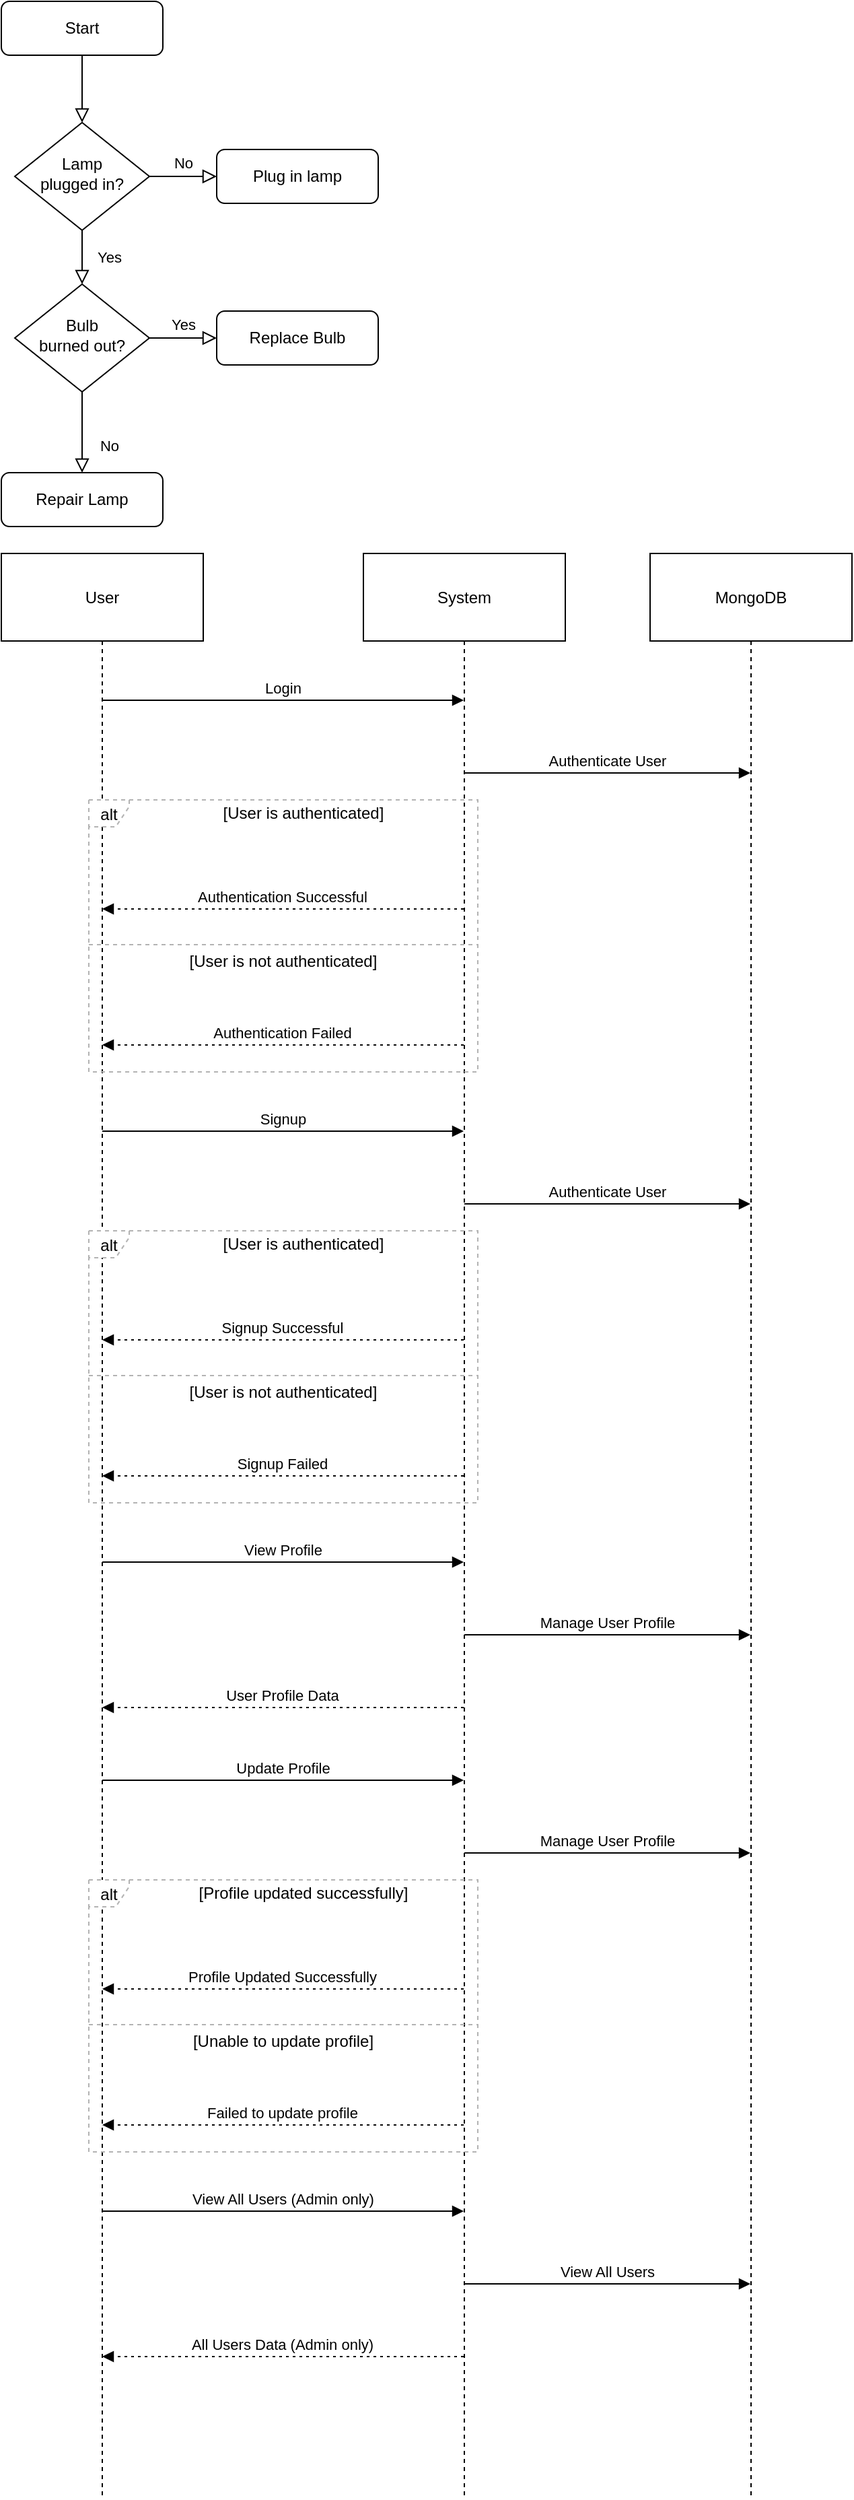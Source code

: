 <mxfile version="24.2.2" type="github">
  <diagram id="C5RBs43oDa-KdzZeNtuy" name="Page-1">
    <mxGraphModel dx="1050" dy="557" grid="1" gridSize="10" guides="1" tooltips="1" connect="1" arrows="1" fold="1" page="1" pageScale="1" pageWidth="827" pageHeight="1169" math="0" shadow="0">
      <root>
        <mxCell id="WIyWlLk6GJQsqaUBKTNV-0" />
        <mxCell id="WIyWlLk6GJQsqaUBKTNV-1" parent="WIyWlLk6GJQsqaUBKTNV-0" />
        <mxCell id="WIyWlLk6GJQsqaUBKTNV-2" value="" style="rounded=0;html=1;jettySize=auto;orthogonalLoop=1;fontSize=11;endArrow=block;endFill=0;endSize=8;strokeWidth=1;shadow=0;labelBackgroundColor=none;edgeStyle=orthogonalEdgeStyle;" parent="WIyWlLk6GJQsqaUBKTNV-1" source="WIyWlLk6GJQsqaUBKTNV-3" target="WIyWlLk6GJQsqaUBKTNV-6" edge="1">
          <mxGeometry relative="1" as="geometry" />
        </mxCell>
        <mxCell id="WIyWlLk6GJQsqaUBKTNV-3" value="Start" style="rounded=1;whiteSpace=wrap;html=1;fontSize=12;glass=0;strokeWidth=1;shadow=0;" parent="WIyWlLk6GJQsqaUBKTNV-1" vertex="1">
          <mxGeometry x="160" y="80" width="120" height="40" as="geometry" />
        </mxCell>
        <mxCell id="WIyWlLk6GJQsqaUBKTNV-4" value="Yes" style="rounded=0;html=1;jettySize=auto;orthogonalLoop=1;fontSize=11;endArrow=block;endFill=0;endSize=8;strokeWidth=1;shadow=0;labelBackgroundColor=none;edgeStyle=orthogonalEdgeStyle;" parent="WIyWlLk6GJQsqaUBKTNV-1" source="WIyWlLk6GJQsqaUBKTNV-6" target="WIyWlLk6GJQsqaUBKTNV-10" edge="1">
          <mxGeometry y="20" relative="1" as="geometry">
            <mxPoint as="offset" />
          </mxGeometry>
        </mxCell>
        <mxCell id="WIyWlLk6GJQsqaUBKTNV-5" value="No" style="edgeStyle=orthogonalEdgeStyle;rounded=0;html=1;jettySize=auto;orthogonalLoop=1;fontSize=11;endArrow=block;endFill=0;endSize=8;strokeWidth=1;shadow=0;labelBackgroundColor=none;" parent="WIyWlLk6GJQsqaUBKTNV-1" source="WIyWlLk6GJQsqaUBKTNV-6" target="WIyWlLk6GJQsqaUBKTNV-7" edge="1">
          <mxGeometry y="10" relative="1" as="geometry">
            <mxPoint as="offset" />
          </mxGeometry>
        </mxCell>
        <mxCell id="WIyWlLk6GJQsqaUBKTNV-6" value="Lamp&lt;br&gt;plugged in?" style="rhombus;whiteSpace=wrap;html=1;shadow=0;fontFamily=Helvetica;fontSize=12;align=center;strokeWidth=1;spacing=6;spacingTop=-4;" parent="WIyWlLk6GJQsqaUBKTNV-1" vertex="1">
          <mxGeometry x="170" y="170" width="100" height="80" as="geometry" />
        </mxCell>
        <mxCell id="WIyWlLk6GJQsqaUBKTNV-7" value="Plug in lamp" style="rounded=1;whiteSpace=wrap;html=1;fontSize=12;glass=0;strokeWidth=1;shadow=0;" parent="WIyWlLk6GJQsqaUBKTNV-1" vertex="1">
          <mxGeometry x="320" y="190" width="120" height="40" as="geometry" />
        </mxCell>
        <mxCell id="WIyWlLk6GJQsqaUBKTNV-8" value="No" style="rounded=0;html=1;jettySize=auto;orthogonalLoop=1;fontSize=11;endArrow=block;endFill=0;endSize=8;strokeWidth=1;shadow=0;labelBackgroundColor=none;edgeStyle=orthogonalEdgeStyle;" parent="WIyWlLk6GJQsqaUBKTNV-1" source="WIyWlLk6GJQsqaUBKTNV-10" target="WIyWlLk6GJQsqaUBKTNV-11" edge="1">
          <mxGeometry x="0.333" y="20" relative="1" as="geometry">
            <mxPoint as="offset" />
          </mxGeometry>
        </mxCell>
        <mxCell id="WIyWlLk6GJQsqaUBKTNV-9" value="Yes" style="edgeStyle=orthogonalEdgeStyle;rounded=0;html=1;jettySize=auto;orthogonalLoop=1;fontSize=11;endArrow=block;endFill=0;endSize=8;strokeWidth=1;shadow=0;labelBackgroundColor=none;" parent="WIyWlLk6GJQsqaUBKTNV-1" source="WIyWlLk6GJQsqaUBKTNV-10" target="WIyWlLk6GJQsqaUBKTNV-12" edge="1">
          <mxGeometry y="10" relative="1" as="geometry">
            <mxPoint as="offset" />
          </mxGeometry>
        </mxCell>
        <mxCell id="WIyWlLk6GJQsqaUBKTNV-10" value="Bulb&lt;br&gt;burned out?" style="rhombus;whiteSpace=wrap;html=1;shadow=0;fontFamily=Helvetica;fontSize=12;align=center;strokeWidth=1;spacing=6;spacingTop=-4;" parent="WIyWlLk6GJQsqaUBKTNV-1" vertex="1">
          <mxGeometry x="170" y="290" width="100" height="80" as="geometry" />
        </mxCell>
        <mxCell id="WIyWlLk6GJQsqaUBKTNV-11" value="Repair Lamp" style="rounded=1;whiteSpace=wrap;html=1;fontSize=12;glass=0;strokeWidth=1;shadow=0;" parent="WIyWlLk6GJQsqaUBKTNV-1" vertex="1">
          <mxGeometry x="160" y="430" width="120" height="40" as="geometry" />
        </mxCell>
        <mxCell id="WIyWlLk6GJQsqaUBKTNV-12" value="Replace Bulb" style="rounded=1;whiteSpace=wrap;html=1;fontSize=12;glass=0;strokeWidth=1;shadow=0;" parent="WIyWlLk6GJQsqaUBKTNV-1" vertex="1">
          <mxGeometry x="320" y="310" width="120" height="40" as="geometry" />
        </mxCell>
        <mxCell id="RDx9U8Zktr910mlL7_Or-0" value="User" style="shape=umlLifeline;perimeter=lifelinePerimeter;whiteSpace=wrap;container=1;dropTarget=0;collapsible=0;recursiveResize=0;outlineConnect=0;portConstraint=eastwest;newEdgeStyle={&quot;edgeStyle&quot;:&quot;elbowEdgeStyle&quot;,&quot;elbow&quot;:&quot;vertical&quot;,&quot;curved&quot;:0,&quot;rounded&quot;:0};size=65;" vertex="1" parent="WIyWlLk6GJQsqaUBKTNV-1">
          <mxGeometry x="160" y="490" width="150" height="1444" as="geometry" />
        </mxCell>
        <mxCell id="RDx9U8Zktr910mlL7_Or-1" value="System" style="shape=umlLifeline;perimeter=lifelinePerimeter;whiteSpace=wrap;container=1;dropTarget=0;collapsible=0;recursiveResize=0;outlineConnect=0;portConstraint=eastwest;newEdgeStyle={&quot;edgeStyle&quot;:&quot;elbowEdgeStyle&quot;,&quot;elbow&quot;:&quot;vertical&quot;,&quot;curved&quot;:0,&quot;rounded&quot;:0};size=65;" vertex="1" parent="WIyWlLk6GJQsqaUBKTNV-1">
          <mxGeometry x="429" y="490" width="150" height="1444" as="geometry" />
        </mxCell>
        <mxCell id="RDx9U8Zktr910mlL7_Or-2" value="MongoDB" style="shape=umlLifeline;perimeter=lifelinePerimeter;whiteSpace=wrap;container=1;dropTarget=0;collapsible=0;recursiveResize=0;outlineConnect=0;portConstraint=eastwest;newEdgeStyle={&quot;edgeStyle&quot;:&quot;elbowEdgeStyle&quot;,&quot;elbow&quot;:&quot;vertical&quot;,&quot;curved&quot;:0,&quot;rounded&quot;:0};size=65;" vertex="1" parent="WIyWlLk6GJQsqaUBKTNV-1">
          <mxGeometry x="642" y="490" width="150" height="1444" as="geometry" />
        </mxCell>
        <mxCell id="RDx9U8Zktr910mlL7_Or-3" value="alt" style="shape=umlFrame;dashed=1;pointerEvents=0;dropTarget=0;strokeColor=#B3B3B3;height=20;width=30" vertex="1" parent="WIyWlLk6GJQsqaUBKTNV-1">
          <mxGeometry x="225" y="673" width="289" height="202" as="geometry" />
        </mxCell>
        <mxCell id="RDx9U8Zktr910mlL7_Or-4" value="[User is authenticated]" style="text;strokeColor=none;fillColor=none;align=center;verticalAlign=middle;whiteSpace=wrap;" vertex="1" parent="RDx9U8Zktr910mlL7_Or-3">
          <mxGeometry x="30" width="259" height="20" as="geometry" />
        </mxCell>
        <mxCell id="RDx9U8Zktr910mlL7_Or-5" value="[User is not authenticated]" style="shape=line;dashed=1;whiteSpace=wrap;verticalAlign=top;labelPosition=center;verticalLabelPosition=middle;align=center;strokeColor=#B3B3B3;" vertex="1" parent="RDx9U8Zktr910mlL7_Or-3">
          <mxGeometry y="106" width="289" height="3" as="geometry" />
        </mxCell>
        <mxCell id="RDx9U8Zktr910mlL7_Or-6" value="alt" style="shape=umlFrame;dashed=1;pointerEvents=0;dropTarget=0;strokeColor=#B3B3B3;height=20;width=30" vertex="1" parent="WIyWlLk6GJQsqaUBKTNV-1">
          <mxGeometry x="225" y="993" width="289" height="202" as="geometry" />
        </mxCell>
        <mxCell id="RDx9U8Zktr910mlL7_Or-7" value="[User is authenticated]" style="text;strokeColor=none;fillColor=none;align=center;verticalAlign=middle;whiteSpace=wrap;" vertex="1" parent="RDx9U8Zktr910mlL7_Or-6">
          <mxGeometry x="30" width="259" height="20" as="geometry" />
        </mxCell>
        <mxCell id="RDx9U8Zktr910mlL7_Or-8" value="[User is not authenticated]" style="shape=line;dashed=1;whiteSpace=wrap;verticalAlign=top;labelPosition=center;verticalLabelPosition=middle;align=center;strokeColor=#B3B3B3;" vertex="1" parent="RDx9U8Zktr910mlL7_Or-6">
          <mxGeometry y="106" width="289" height="3" as="geometry" />
        </mxCell>
        <mxCell id="RDx9U8Zktr910mlL7_Or-9" value="alt" style="shape=umlFrame;dashed=1;pointerEvents=0;dropTarget=0;strokeColor=#B3B3B3;height=20;width=30" vertex="1" parent="WIyWlLk6GJQsqaUBKTNV-1">
          <mxGeometry x="225" y="1475" width="289" height="202" as="geometry" />
        </mxCell>
        <mxCell id="RDx9U8Zktr910mlL7_Or-10" value="[Profile updated successfully]" style="text;strokeColor=none;fillColor=none;align=center;verticalAlign=middle;whiteSpace=wrap;" vertex="1" parent="RDx9U8Zktr910mlL7_Or-9">
          <mxGeometry x="30" width="259" height="20" as="geometry" />
        </mxCell>
        <mxCell id="RDx9U8Zktr910mlL7_Or-11" value="[Unable to update profile]" style="shape=line;dashed=1;whiteSpace=wrap;verticalAlign=top;labelPosition=center;verticalLabelPosition=middle;align=center;strokeColor=#B3B3B3;" vertex="1" parent="RDx9U8Zktr910mlL7_Or-9">
          <mxGeometry y="106" width="289" height="3" as="geometry" />
        </mxCell>
        <mxCell id="RDx9U8Zktr910mlL7_Or-12" value="Login" style="verticalAlign=bottom;endArrow=block;edgeStyle=elbowEdgeStyle;elbow=vertical;curved=0;rounded=0;" edge="1" parent="WIyWlLk6GJQsqaUBKTNV-1" source="RDx9U8Zktr910mlL7_Or-0" target="RDx9U8Zktr910mlL7_Or-1">
          <mxGeometry relative="1" as="geometry">
            <Array as="points">
              <mxPoint x="380" y="599" />
            </Array>
          </mxGeometry>
        </mxCell>
        <mxCell id="RDx9U8Zktr910mlL7_Or-13" value="Authenticate User" style="verticalAlign=bottom;endArrow=block;edgeStyle=elbowEdgeStyle;elbow=vertical;curved=0;rounded=0;" edge="1" parent="WIyWlLk6GJQsqaUBKTNV-1" source="RDx9U8Zktr910mlL7_Or-1" target="RDx9U8Zktr910mlL7_Or-2">
          <mxGeometry relative="1" as="geometry">
            <Array as="points">
              <mxPoint x="621" y="653" />
            </Array>
          </mxGeometry>
        </mxCell>
        <mxCell id="RDx9U8Zktr910mlL7_Or-14" value="Authentication Successful" style="verticalAlign=bottom;endArrow=block;edgeStyle=elbowEdgeStyle;elbow=vertical;curved=0;rounded=0;dashed=1;dashPattern=2 3;" edge="1" parent="WIyWlLk6GJQsqaUBKTNV-1" source="RDx9U8Zktr910mlL7_Or-1" target="RDx9U8Zktr910mlL7_Or-0">
          <mxGeometry relative="1" as="geometry">
            <Array as="points">
              <mxPoint x="380" y="754" />
            </Array>
          </mxGeometry>
        </mxCell>
        <mxCell id="RDx9U8Zktr910mlL7_Or-15" value="Authentication Failed" style="verticalAlign=bottom;endArrow=block;edgeStyle=elbowEdgeStyle;elbow=vertical;curved=0;rounded=0;dashed=1;dashPattern=2 3;" edge="1" parent="WIyWlLk6GJQsqaUBKTNV-1" source="RDx9U8Zktr910mlL7_Or-1" target="RDx9U8Zktr910mlL7_Or-0">
          <mxGeometry relative="1" as="geometry">
            <Array as="points">
              <mxPoint x="380" y="855" />
            </Array>
          </mxGeometry>
        </mxCell>
        <mxCell id="RDx9U8Zktr910mlL7_Or-16" value="Signup" style="verticalAlign=bottom;endArrow=block;edgeStyle=elbowEdgeStyle;elbow=vertical;curved=0;rounded=0;" edge="1" parent="WIyWlLk6GJQsqaUBKTNV-1" source="RDx9U8Zktr910mlL7_Or-0" target="RDx9U8Zktr910mlL7_Or-1">
          <mxGeometry relative="1" as="geometry">
            <Array as="points">
              <mxPoint x="380" y="919" />
            </Array>
          </mxGeometry>
        </mxCell>
        <mxCell id="RDx9U8Zktr910mlL7_Or-17" value="Authenticate User" style="verticalAlign=bottom;endArrow=block;edgeStyle=elbowEdgeStyle;elbow=vertical;curved=0;rounded=0;" edge="1" parent="WIyWlLk6GJQsqaUBKTNV-1" source="RDx9U8Zktr910mlL7_Or-1" target="RDx9U8Zktr910mlL7_Or-2">
          <mxGeometry relative="1" as="geometry">
            <Array as="points">
              <mxPoint x="621" y="973" />
            </Array>
          </mxGeometry>
        </mxCell>
        <mxCell id="RDx9U8Zktr910mlL7_Or-18" value="Signup Successful" style="verticalAlign=bottom;endArrow=block;edgeStyle=elbowEdgeStyle;elbow=vertical;curved=0;rounded=0;dashed=1;dashPattern=2 3;" edge="1" parent="WIyWlLk6GJQsqaUBKTNV-1" source="RDx9U8Zktr910mlL7_Or-1" target="RDx9U8Zktr910mlL7_Or-0">
          <mxGeometry relative="1" as="geometry">
            <Array as="points">
              <mxPoint x="380" y="1074" />
            </Array>
          </mxGeometry>
        </mxCell>
        <mxCell id="RDx9U8Zktr910mlL7_Or-19" value="Signup Failed" style="verticalAlign=bottom;endArrow=block;edgeStyle=elbowEdgeStyle;elbow=vertical;curved=0;rounded=0;dashed=1;dashPattern=2 3;" edge="1" parent="WIyWlLk6GJQsqaUBKTNV-1" source="RDx9U8Zktr910mlL7_Or-1" target="RDx9U8Zktr910mlL7_Or-0">
          <mxGeometry relative="1" as="geometry">
            <Array as="points">
              <mxPoint x="380" y="1175" />
            </Array>
          </mxGeometry>
        </mxCell>
        <mxCell id="RDx9U8Zktr910mlL7_Or-20" value="View Profile" style="verticalAlign=bottom;endArrow=block;edgeStyle=elbowEdgeStyle;elbow=vertical;curved=0;rounded=0;" edge="1" parent="WIyWlLk6GJQsqaUBKTNV-1" source="RDx9U8Zktr910mlL7_Or-0" target="RDx9U8Zktr910mlL7_Or-1">
          <mxGeometry relative="1" as="geometry">
            <Array as="points">
              <mxPoint x="380" y="1239" />
            </Array>
          </mxGeometry>
        </mxCell>
        <mxCell id="RDx9U8Zktr910mlL7_Or-21" value="Manage User Profile" style="verticalAlign=bottom;endArrow=block;edgeStyle=elbowEdgeStyle;elbow=vertical;curved=0;rounded=0;" edge="1" parent="WIyWlLk6GJQsqaUBKTNV-1" source="RDx9U8Zktr910mlL7_Or-1" target="RDx9U8Zktr910mlL7_Or-2">
          <mxGeometry relative="1" as="geometry">
            <Array as="points">
              <mxPoint x="621" y="1293" />
            </Array>
          </mxGeometry>
        </mxCell>
        <mxCell id="RDx9U8Zktr910mlL7_Or-22" value="User Profile Data" style="verticalAlign=bottom;endArrow=block;edgeStyle=elbowEdgeStyle;elbow=vertical;curved=0;rounded=0;dashed=1;dashPattern=2 3;" edge="1" parent="WIyWlLk6GJQsqaUBKTNV-1" source="RDx9U8Zktr910mlL7_Or-1" target="RDx9U8Zktr910mlL7_Or-0">
          <mxGeometry relative="1" as="geometry">
            <Array as="points">
              <mxPoint x="380" y="1347" />
            </Array>
          </mxGeometry>
        </mxCell>
        <mxCell id="RDx9U8Zktr910mlL7_Or-23" value="Update Profile" style="verticalAlign=bottom;endArrow=block;edgeStyle=elbowEdgeStyle;elbow=vertical;curved=0;rounded=0;" edge="1" parent="WIyWlLk6GJQsqaUBKTNV-1" source="RDx9U8Zktr910mlL7_Or-0" target="RDx9U8Zktr910mlL7_Or-1">
          <mxGeometry relative="1" as="geometry">
            <Array as="points">
              <mxPoint x="380" y="1401" />
            </Array>
          </mxGeometry>
        </mxCell>
        <mxCell id="RDx9U8Zktr910mlL7_Or-24" value="Manage User Profile" style="verticalAlign=bottom;endArrow=block;edgeStyle=elbowEdgeStyle;elbow=vertical;curved=0;rounded=0;" edge="1" parent="WIyWlLk6GJQsqaUBKTNV-1" source="RDx9U8Zktr910mlL7_Or-1" target="RDx9U8Zktr910mlL7_Or-2">
          <mxGeometry relative="1" as="geometry">
            <Array as="points">
              <mxPoint x="621" y="1455" />
            </Array>
          </mxGeometry>
        </mxCell>
        <mxCell id="RDx9U8Zktr910mlL7_Or-25" value="Profile Updated Successfully" style="verticalAlign=bottom;endArrow=block;edgeStyle=elbowEdgeStyle;elbow=vertical;curved=0;rounded=0;dashed=1;dashPattern=2 3;" edge="1" parent="WIyWlLk6GJQsqaUBKTNV-1" source="RDx9U8Zktr910mlL7_Or-1" target="RDx9U8Zktr910mlL7_Or-0">
          <mxGeometry relative="1" as="geometry">
            <Array as="points">
              <mxPoint x="380" y="1556" />
            </Array>
          </mxGeometry>
        </mxCell>
        <mxCell id="RDx9U8Zktr910mlL7_Or-26" value="Failed to update profile" style="verticalAlign=bottom;endArrow=block;edgeStyle=elbowEdgeStyle;elbow=vertical;curved=0;rounded=0;dashed=1;dashPattern=2 3;" edge="1" parent="WIyWlLk6GJQsqaUBKTNV-1" source="RDx9U8Zktr910mlL7_Or-1" target="RDx9U8Zktr910mlL7_Or-0">
          <mxGeometry relative="1" as="geometry">
            <Array as="points">
              <mxPoint x="380" y="1657" />
            </Array>
          </mxGeometry>
        </mxCell>
        <mxCell id="RDx9U8Zktr910mlL7_Or-27" value="View All Users (Admin only)" style="verticalAlign=bottom;endArrow=block;edgeStyle=elbowEdgeStyle;elbow=vertical;curved=0;rounded=0;" edge="1" parent="WIyWlLk6GJQsqaUBKTNV-1" source="RDx9U8Zktr910mlL7_Or-0" target="RDx9U8Zktr910mlL7_Or-1">
          <mxGeometry relative="1" as="geometry">
            <Array as="points">
              <mxPoint x="380" y="1721" />
            </Array>
          </mxGeometry>
        </mxCell>
        <mxCell id="RDx9U8Zktr910mlL7_Or-28" value="View All Users" style="verticalAlign=bottom;endArrow=block;edgeStyle=elbowEdgeStyle;elbow=vertical;curved=0;rounded=0;" edge="1" parent="WIyWlLk6GJQsqaUBKTNV-1" source="RDx9U8Zktr910mlL7_Or-1" target="RDx9U8Zktr910mlL7_Or-2">
          <mxGeometry relative="1" as="geometry">
            <Array as="points">
              <mxPoint x="621" y="1775" />
            </Array>
          </mxGeometry>
        </mxCell>
        <mxCell id="RDx9U8Zktr910mlL7_Or-29" value="All Users Data (Admin only)" style="verticalAlign=bottom;endArrow=block;edgeStyle=elbowEdgeStyle;elbow=vertical;curved=0;rounded=0;dashed=1;dashPattern=2 3;" edge="1" parent="WIyWlLk6GJQsqaUBKTNV-1" source="RDx9U8Zktr910mlL7_Or-1" target="RDx9U8Zktr910mlL7_Or-0">
          <mxGeometry relative="1" as="geometry">
            <Array as="points">
              <mxPoint x="380" y="1829" />
            </Array>
          </mxGeometry>
        </mxCell>
      </root>
    </mxGraphModel>
  </diagram>
</mxfile>
